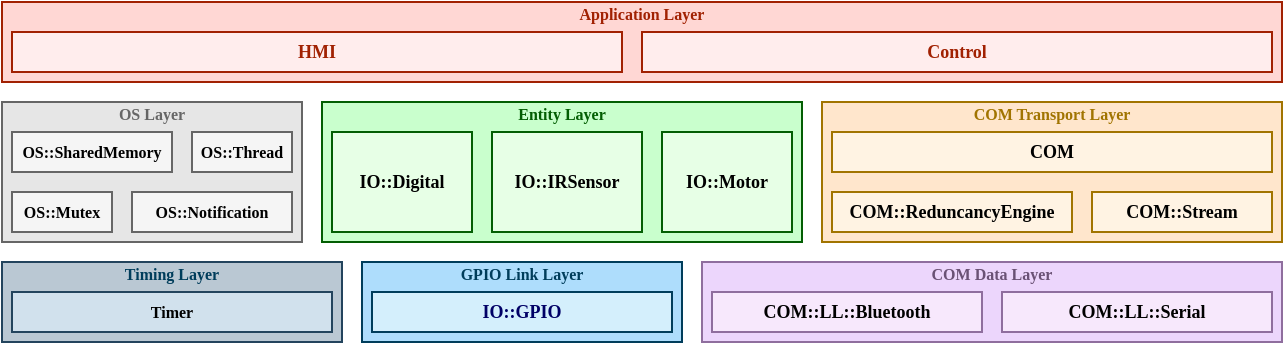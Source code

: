 <mxfile version="13.3.6" type="device"><diagram id="33SzdTp0CWMUpX57nA3J" name="Page-1"><mxGraphModel dx="798" dy="514" grid="1" gridSize="10" guides="1" tooltips="1" connect="1" arrows="1" fold="1" page="1" pageScale="1" pageWidth="827" pageHeight="1169" math="0" shadow="0"><root><mxCell id="0"/><mxCell id="1" parent="0"/><mxCell id="gUivWNL7YyFKDla0BgCl-23" value="" style="rounded=0;whiteSpace=wrap;html=1;fontFamily=Consolas;fontSize=9;align=center;fontStyle=1;spacingRight=0;labelPosition=center;verticalLabelPosition=middle;verticalAlign=middle;labelBackgroundColor=none;strokeColor=#A12102;fontColor=#A12102;fillColor=#FFD7D4;" vertex="1" parent="1"><mxGeometry x="80" y="110" width="640" height="40" as="geometry"/></mxCell><mxCell id="gUivWNL7YyFKDla0BgCl-21" value="" style="rounded=0;whiteSpace=wrap;html=1;fontFamily=Consolas;fontSize=9;align=center;fontStyle=1;spacingRight=0;labelPosition=center;verticalLabelPosition=middle;verticalAlign=middle;strokeColor=#035E03;fillColor=#C9FFCD;" vertex="1" parent="1"><mxGeometry x="240" y="160" width="240" height="70" as="geometry"/></mxCell><mxCell id="gUivWNL7YyFKDla0BgCl-18" value="" style="rounded=0;whiteSpace=wrap;html=1;labelBackgroundColor=none;strokeColor=#666666;fontFamily=Consolas;fontSize=8;align=center;gradientDirection=east;fontColor=#333333;fontStyle=1;fillColor=#E6E6E6;" vertex="1" parent="1"><mxGeometry x="80" y="160" width="150" height="70" as="geometry"/></mxCell><mxCell id="gUivWNL7YyFKDla0BgCl-15" value="" style="rounded=0;whiteSpace=wrap;html=1;labelBackgroundColor=none;strokeColor=#23445d;fillColor=#bac8d3;fontFamily=Consolas;fontSize=8;align=center;gradientDirection=east;fontStyle=1" vertex="1" parent="1"><mxGeometry x="80" y="240" width="170" height="40" as="geometry"/></mxCell><mxCell id="gUivWNL7YyFKDla0BgCl-10" value="" style="rounded=0;whiteSpace=wrap;html=1;fontSize=9;fontFamily=Consolas;verticalAlign=top;labelPosition=center;verticalLabelPosition=middle;align=center;fillColor=#FFE6CC;strokeColor=#A17400;" vertex="1" parent="1"><mxGeometry x="490" y="160" width="230" height="70" as="geometry"/></mxCell><mxCell id="gUivWNL7YyFKDla0BgCl-4" value="" style="rounded=0;whiteSpace=wrap;html=1;fontSize=9;fontFamily=Consolas;verticalAlign=top;labelPosition=center;verticalLabelPosition=middle;align=center;fillColor=#ECD6FC;strokeColor=#8F6E9E;" vertex="1" parent="1"><mxGeometry x="430" y="240" width="290" height="40" as="geometry"/></mxCell><mxCell id="EYw-dWC_AOCYS__bR-ei-10" value="COM" style="rounded=0;whiteSpace=wrap;html=1;fontFamily=Consolas;fontSize=9;align=center;fontStyle=1;spacingRight=0;labelPosition=center;verticalLabelPosition=middle;verticalAlign=middle;fillColor=#FFF3E3;strokeColor=#A17400;" parent="1" vertex="1"><mxGeometry x="495" y="175" width="220" height="20" as="geometry"/></mxCell><mxCell id="EYw-dWC_AOCYS__bR-ei-11" value="Control" style="rounded=0;whiteSpace=wrap;html=1;fontFamily=Consolas;fontSize=9;align=center;fontStyle=1;spacingRight=0;labelPosition=center;verticalLabelPosition=middle;verticalAlign=middle;labelBackgroundColor=none;fillColor=#FFEDED;strokeColor=#A12102;fontColor=#A12102;" parent="1" vertex="1"><mxGeometry x="400" y="125" width="315" height="20" as="geometry"/></mxCell><mxCell id="EYw-dWC_AOCYS__bR-ei-12" value="COM::ReduncancyEngine" style="rounded=0;whiteSpace=wrap;html=1;fontFamily=Consolas;fontSize=9;align=center;fontStyle=1;spacingRight=0;labelPosition=center;verticalLabelPosition=middle;verticalAlign=middle;horizontal=1;fillColor=#FFF3E3;strokeColor=#A17400;" parent="1" vertex="1"><mxGeometry x="495" y="205" width="120" height="20" as="geometry"/></mxCell><mxCell id="EYw-dWC_AOCYS__bR-ei-14" value="HMI" style="rounded=0;whiteSpace=wrap;html=1;fontFamily=Consolas;fontSize=9;align=center;fontStyle=1;spacingRight=0;labelPosition=center;verticalLabelPosition=middle;verticalAlign=middle;labelBackgroundColor=none;fillColor=#FFEDED;strokeColor=#A12102;fontColor=#A12102;" parent="1" vertex="1"><mxGeometry x="85" y="125" width="305" height="20" as="geometry"/></mxCell><mxCell id="EYw-dWC_AOCYS__bR-ei-15" value="IO::Digital" style="rounded=0;whiteSpace=wrap;html=1;fontFamily=Consolas;fontSize=9;align=center;fontStyle=1;spacingRight=0;labelPosition=center;verticalLabelPosition=middle;verticalAlign=middle;fillColor=#E7FFE6;strokeColor=#035E03;" parent="1" vertex="1"><mxGeometry x="245" y="175" width="70" height="50" as="geometry"/></mxCell><mxCell id="EYw-dWC_AOCYS__bR-ei-16" value="IO::Motor" style="rounded=0;whiteSpace=wrap;html=1;fontFamily=Consolas;fontSize=9;align=center;fontStyle=1;spacingRight=0;labelPosition=center;verticalLabelPosition=middle;verticalAlign=middle;fillColor=#E7FFE6;strokeColor=#035E03;" parent="1" vertex="1"><mxGeometry x="410" y="175" width="65" height="50" as="geometry"/></mxCell><mxCell id="EYw-dWC_AOCYS__bR-ei-20" value="IO::IRSensor" style="rounded=0;whiteSpace=wrap;html=1;fontFamily=Consolas;fontSize=9;align=center;fontStyle=1;spacingRight=0;labelPosition=center;verticalLabelPosition=middle;verticalAlign=middle;fillColor=#E7FFE6;strokeColor=#035E03;" parent="1" vertex="1"><mxGeometry x="325" y="175" width="75" height="50" as="geometry"/></mxCell><mxCell id="EYw-dWC_AOCYS__bR-ei-31" value="OS::Thread" style="rounded=0;whiteSpace=wrap;html=1;labelBackgroundColor=none;strokeColor=#666666;fillColor=#f5f5f5;fontFamily=Consolas;fontSize=8;align=center;gradientDirection=east;fontStyle=1;" parent="1" vertex="1"><mxGeometry x="175" y="175" width="50" height="20" as="geometry"/></mxCell><mxCell id="EYw-dWC_AOCYS__bR-ei-32" value="OS::SharedMemory" style="rounded=0;whiteSpace=wrap;html=1;labelBackgroundColor=none;strokeColor=#666666;fillColor=#f5f5f5;fontFamily=Consolas;fontSize=8;align=center;gradientDirection=east;fontStyle=1;" parent="1" vertex="1"><mxGeometry x="85" y="175" width="80" height="20" as="geometry"/></mxCell><mxCell id="EYw-dWC_AOCYS__bR-ei-34" value="OS::Mutex" style="rounded=0;whiteSpace=wrap;html=1;labelBackgroundColor=none;strokeColor=#666666;fillColor=#f5f5f5;fontFamily=Consolas;fontSize=8;align=center;gradientDirection=east;fontStyle=1;" parent="1" vertex="1"><mxGeometry x="85" y="205" width="50" height="20" as="geometry"/></mxCell><mxCell id="EYw-dWC_AOCYS__bR-ei-36" value="&lt;font style=&quot;font-size: 8px&quot;&gt;Timer&lt;/font&gt;" style="rounded=0;whiteSpace=wrap;html=1;labelBackgroundColor=none;strokeColor=#23445d;fontFamily=Consolas;fontSize=8;align=center;gradientDirection=east;fontStyle=1;fillColor=#D1E1ED;" parent="1" vertex="1"><mxGeometry x="85" y="255" width="160" height="20" as="geometry"/></mxCell><mxCell id="EYw-dWC_AOCYS__bR-ei-37" value="COM::LL::Bluetooth" style="rounded=0;whiteSpace=wrap;html=1;fontFamily=Consolas;fontSize=9;align=center;fontStyle=1;spacingRight=0;verticalAlign=middle;fillColor=#F7E8FC;strokeColor=#8F6E9E;" parent="1" vertex="1"><mxGeometry x="435" y="255" width="135" height="20" as="geometry"/></mxCell><mxCell id="EYw-dWC_AOCYS__bR-ei-38" value="COM::LL::Serial" style="rounded=0;whiteSpace=wrap;html=1;fontFamily=Consolas;fontSize=9;align=center;fontStyle=1;spacingRight=0;verticalAlign=middle;fillColor=#F7E8FC;strokeColor=#8F6E9E;" parent="1" vertex="1"><mxGeometry x="580" y="255" width="135" height="20" as="geometry"/></mxCell><mxCell id="EYw-dWC_AOCYS__bR-ei-42" value="COM::Stream" style="rounded=0;whiteSpace=wrap;html=1;fontFamily=Consolas;fontSize=9;align=center;fontStyle=1;spacingRight=0;labelPosition=center;verticalLabelPosition=middle;verticalAlign=middle;horizontal=1;fillColor=#FFF3E3;strokeColor=#A17400;" parent="1" vertex="1"><mxGeometry x="625" y="205" width="90" height="20" as="geometry"/></mxCell><mxCell id="gUivWNL7YyFKDla0BgCl-7" value="" style="rounded=0;whiteSpace=wrap;html=1;fontSize=9;fontFamily=Consolas;verticalAlign=top;labelPosition=center;verticalLabelPosition=middle;align=center;fillColor=#AEDDFC;strokeColor=#003D5B;" vertex="1" parent="1"><mxGeometry x="260" y="240" width="160" height="40" as="geometry"/></mxCell><mxCell id="gUivWNL7YyFKDla0BgCl-8" value="IO::GPIO" style="rounded=0;whiteSpace=wrap;html=1;fontFamily=Consolas;fontSize=9;align=center;fontStyle=1;spacingRight=0;fontColor=#000066;verticalAlign=middle;fillColor=#D4EFFC;strokeColor=#003D5B;" vertex="1" parent="1"><mxGeometry x="265" y="255" width="150" height="20" as="geometry"/></mxCell><mxCell id="gUivWNL7YyFKDla0BgCl-11" value="&lt;span style=&quot;color: rgb(106 , 82 , 117) ; font-weight: 700&quot;&gt;COM Data Layer&lt;/span&gt;" style="text;html=1;strokeColor=none;fillColor=none;align=center;verticalAlign=middle;whiteSpace=wrap;rounded=0;fontFamily=Consolas;fontSize=8;fontColor=#000000;" vertex="1" parent="1"><mxGeometry x="535" y="240" width="80" height="12" as="geometry"/></mxCell><mxCell id="gUivWNL7YyFKDla0BgCl-12" value="&lt;span style=&quot;font-weight: 700&quot;&gt;COM Transport Layer&lt;/span&gt;" style="text;html=1;strokeColor=none;fillColor=none;align=center;verticalAlign=middle;whiteSpace=wrap;rounded=0;fontFamily=Consolas;fontSize=8;fontColor=#A17400;" vertex="1" parent="1"><mxGeometry x="560" y="160" width="90" height="12" as="geometry"/></mxCell><mxCell id="gUivWNL7YyFKDla0BgCl-13" value="&lt;span style=&quot;font-weight: 700&quot;&gt;GPIO Link Layer&lt;/span&gt;" style="text;html=1;strokeColor=none;fillColor=none;align=center;verticalAlign=middle;whiteSpace=wrap;rounded=0;fontFamily=Consolas;fontSize=8;fontColor=#003D5B;" vertex="1" parent="1"><mxGeometry x="305" y="240" width="70" height="12" as="geometry"/></mxCell><mxCell id="gUivWNL7YyFKDla0BgCl-16" value="&lt;span style=&quot;font-weight: 700&quot;&gt;Timing Layer&lt;/span&gt;" style="text;html=1;strokeColor=none;fillColor=none;align=center;verticalAlign=middle;whiteSpace=wrap;rounded=0;fontFamily=Consolas;fontSize=8;fontColor=#003D5B;" vertex="1" parent="1"><mxGeometry x="130" y="240" width="70" height="12" as="geometry"/></mxCell><mxCell id="gUivWNL7YyFKDla0BgCl-17" value="OS::Notification" style="rounded=0;whiteSpace=wrap;html=1;labelBackgroundColor=none;strokeColor=#666666;fillColor=#f5f5f5;fontFamily=Consolas;fontSize=8;align=center;gradientDirection=east;fontStyle=1;" vertex="1" parent="1"><mxGeometry x="145" y="205" width="80" height="20" as="geometry"/></mxCell><mxCell id="gUivWNL7YyFKDla0BgCl-19" value="&lt;span style=&quot;font-weight: 700&quot;&gt;&lt;font color=&quot;#666666&quot;&gt;OS Layer&lt;/font&gt;&lt;/span&gt;" style="text;html=1;strokeColor=none;fillColor=none;align=center;verticalAlign=middle;whiteSpace=wrap;rounded=0;fontFamily=Consolas;fontSize=8;fontColor=#003D5B;" vertex="1" parent="1"><mxGeometry x="105" y="160" width="100" height="12" as="geometry"/></mxCell><mxCell id="gUivWNL7YyFKDla0BgCl-22" value="&lt;span style=&quot;font-weight: 700&quot;&gt;Entity Layer&lt;/span&gt;" style="text;html=1;align=center;verticalAlign=middle;whiteSpace=wrap;rounded=0;fontFamily=Consolas;fontSize=8;fontColor=#035E03;" vertex="1" parent="1"><mxGeometry x="315" y="160" width="90" height="12" as="geometry"/></mxCell><mxCell id="gUivWNL7YyFKDla0BgCl-24" value="&lt;span style=&quot;font-weight: 700&quot;&gt;Application Layer&lt;/span&gt;" style="text;html=1;align=center;verticalAlign=middle;whiteSpace=wrap;rounded=0;fontFamily=Consolas;fontSize=8;fontColor=#A12102;" vertex="1" parent="1"><mxGeometry x="355" y="110" width="90" height="12" as="geometry"/></mxCell></root></mxGraphModel></diagram></mxfile>